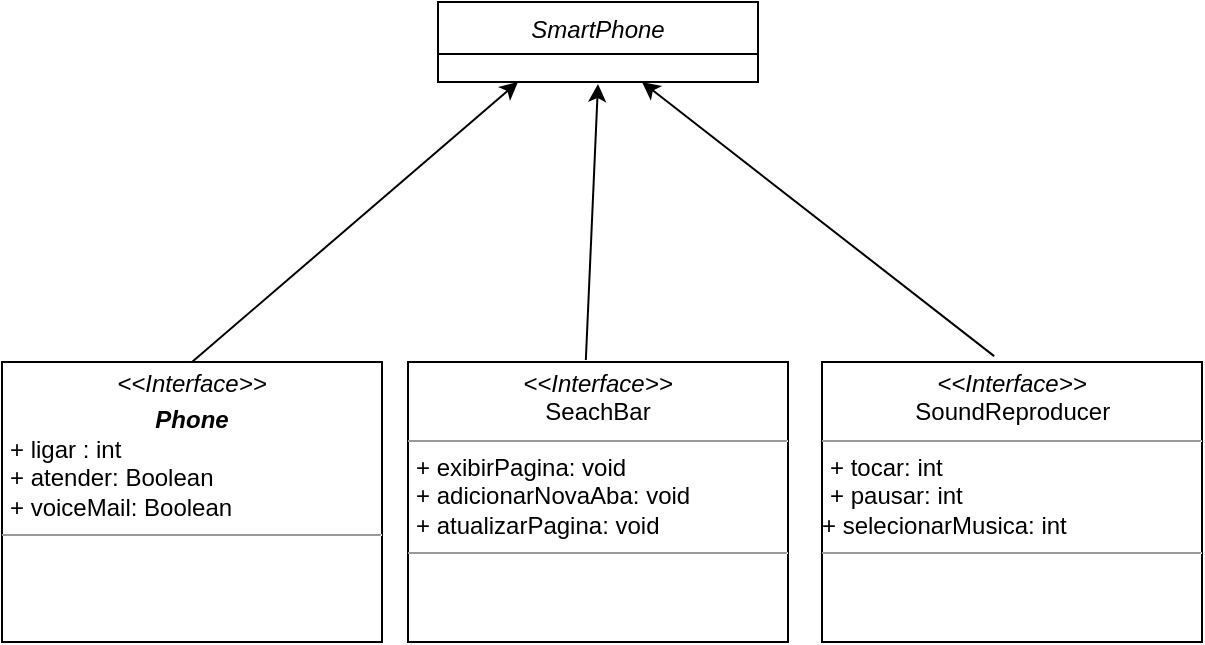 <mxfile version="21.5.1" type="device">
  <diagram id="C5RBs43oDa-KdzZeNtuy" name="Page-1">
    <mxGraphModel dx="1098" dy="820" grid="1" gridSize="10" guides="1" tooltips="1" connect="1" arrows="1" fold="1" page="1" pageScale="1" pageWidth="827" pageHeight="1169" math="0" shadow="0">
      <root>
        <mxCell id="WIyWlLk6GJQsqaUBKTNV-0" />
        <mxCell id="WIyWlLk6GJQsqaUBKTNV-1" parent="WIyWlLk6GJQsqaUBKTNV-0" />
        <mxCell id="zkfFHV4jXpPFQw0GAbJ--0" value="SmartPhone" style="swimlane;fontStyle=2;align=center;verticalAlign=top;childLayout=stackLayout;horizontal=1;startSize=26;horizontalStack=0;resizeParent=1;resizeLast=0;collapsible=1;marginBottom=0;rounded=0;shadow=0;strokeWidth=1;" parent="WIyWlLk6GJQsqaUBKTNV-1" vertex="1">
          <mxGeometry x="308" y="180" width="160" height="40" as="geometry">
            <mxRectangle x="230" y="140" width="160" height="26" as="alternateBounds" />
          </mxGeometry>
        </mxCell>
        <mxCell id="d9Ty7wxsHge3GV71Pmvq-2" value="" style="endArrow=classic;html=1;rounded=0;strokeColor=default;entryX=0.25;entryY=1;entryDx=0;entryDy=0;exitX=0.5;exitY=0;exitDx=0;exitDy=0;" edge="1" parent="WIyWlLk6GJQsqaUBKTNV-1" source="d9Ty7wxsHge3GV71Pmvq-9" target="zkfFHV4jXpPFQw0GAbJ--0">
          <mxGeometry width="50" height="50" relative="1" as="geometry">
            <mxPoint x="200" y="340" as="sourcePoint" />
            <mxPoint x="350" y="199" as="targetPoint" />
            <Array as="points" />
          </mxGeometry>
        </mxCell>
        <mxCell id="d9Ty7wxsHge3GV71Pmvq-3" value="" style="endArrow=classic;html=1;rounded=0;strokeColor=default;entryX=0.25;entryY=1;entryDx=0;entryDy=0;exitX=0.468;exitY=-0.007;exitDx=0;exitDy=0;exitPerimeter=0;" edge="1" parent="WIyWlLk6GJQsqaUBKTNV-1" source="d9Ty7wxsHge3GV71Pmvq-10">
          <mxGeometry width="50" height="50" relative="1" as="geometry">
            <mxPoint x="384" y="342.24" as="sourcePoint" />
            <mxPoint x="388" y="221" as="targetPoint" />
          </mxGeometry>
        </mxCell>
        <mxCell id="d9Ty7wxsHge3GV71Pmvq-4" value="" style="endArrow=classic;html=1;rounded=0;strokeColor=default;entryX=0.25;entryY=1;entryDx=0;entryDy=0;exitX=0.453;exitY=-0.021;exitDx=0;exitDy=0;exitPerimeter=0;" edge="1" parent="WIyWlLk6GJQsqaUBKTNV-1" source="d9Ty7wxsHge3GV71Pmvq-11">
          <mxGeometry width="50" height="50" relative="1" as="geometry">
            <mxPoint x="566.08" y="336.64" as="sourcePoint" />
            <mxPoint x="410" y="220" as="targetPoint" />
          </mxGeometry>
        </mxCell>
        <mxCell id="d9Ty7wxsHge3GV71Pmvq-9" value="&lt;p style=&quot;margin:0px;margin-top:4px;text-align:center;&quot;&gt;&lt;i&gt;&amp;lt;&amp;lt;Interface&amp;gt;&amp;gt;&lt;/i&gt;&lt;/p&gt;&lt;p style=&quot;margin:0px;margin-top:4px;text-align:center;&quot;&gt;&lt;i&gt;&lt;b&gt;Phone&lt;/b&gt;&lt;/i&gt;&lt;br&gt;&lt;/p&gt;&lt;p style=&quot;margin:0px;margin-left:4px;&quot;&gt;+&amp;nbsp;ligar : int&lt;br&gt;+ atender: Boolean&lt;/p&gt;&lt;p style=&quot;margin:0px;margin-left:4px;&quot;&gt;+ voiceMail: Boolean&lt;/p&gt;&lt;hr size=&quot;1&quot;&gt;&lt;p style=&quot;margin:0px;margin-left:4px;&quot;&gt;&lt;br&gt;&lt;/p&gt;" style="verticalAlign=top;align=left;overflow=fill;fontSize=12;fontFamily=Helvetica;html=1;whiteSpace=wrap;" vertex="1" parent="WIyWlLk6GJQsqaUBKTNV-1">
          <mxGeometry x="90" y="360" width="190" height="140" as="geometry" />
        </mxCell>
        <mxCell id="d9Ty7wxsHge3GV71Pmvq-10" value="&lt;p style=&quot;margin:0px;margin-top:4px;text-align:center;&quot;&gt;&lt;i&gt;&amp;lt;&amp;lt;Interface&amp;gt;&amp;gt;&lt;/i&gt;&lt;br&gt;SeachBar&lt;br&gt;&lt;/p&gt;&lt;hr size=&quot;1&quot;&gt;&lt;p style=&quot;margin:0px;margin-left:4px;&quot;&gt;+&amp;nbsp;exibirPagina: void&lt;br&gt;+&amp;nbsp;adicionarNovaAba: void&lt;/p&gt;&lt;p style=&quot;margin:0px;margin-left:4px;&quot;&gt;+ atualizarPagina: void&lt;br&gt;&lt;/p&gt;&lt;hr size=&quot;1&quot;&gt;&lt;p style=&quot;margin:0px;margin-left:4px;&quot;&gt;&lt;br&gt;&lt;/p&gt;" style="verticalAlign=top;align=left;overflow=fill;fontSize=12;fontFamily=Helvetica;html=1;whiteSpace=wrap;" vertex="1" parent="WIyWlLk6GJQsqaUBKTNV-1">
          <mxGeometry x="293" y="360" width="190" height="140" as="geometry" />
        </mxCell>
        <mxCell id="d9Ty7wxsHge3GV71Pmvq-11" value="&lt;p style=&quot;margin:0px;margin-top:4px;text-align:center;&quot;&gt;&lt;i&gt;&amp;lt;&amp;lt;Interface&amp;gt;&amp;gt;&lt;/i&gt;&lt;br&gt;&lt;/p&gt;&amp;nbsp; &amp;nbsp; &amp;nbsp; &amp;nbsp; &amp;nbsp; &amp;nbsp; &amp;nbsp; SoundReproducer&lt;hr size=&quot;1&quot;&gt;&lt;p style=&quot;margin:0px;margin-left:4px;&quot;&gt;+&amp;nbsp;tocar: int&lt;br&gt;+&amp;nbsp;pausar: int&lt;/p&gt;+ selecionarMusica: int&lt;hr size=&quot;1&quot;&gt;&lt;p style=&quot;margin:0px;margin-left:4px;&quot;&gt;&lt;br&gt;&lt;/p&gt;" style="verticalAlign=top;align=left;overflow=fill;fontSize=12;fontFamily=Helvetica;html=1;whiteSpace=wrap;" vertex="1" parent="WIyWlLk6GJQsqaUBKTNV-1">
          <mxGeometry x="500" y="360" width="190" height="140" as="geometry" />
        </mxCell>
      </root>
    </mxGraphModel>
  </diagram>
</mxfile>

